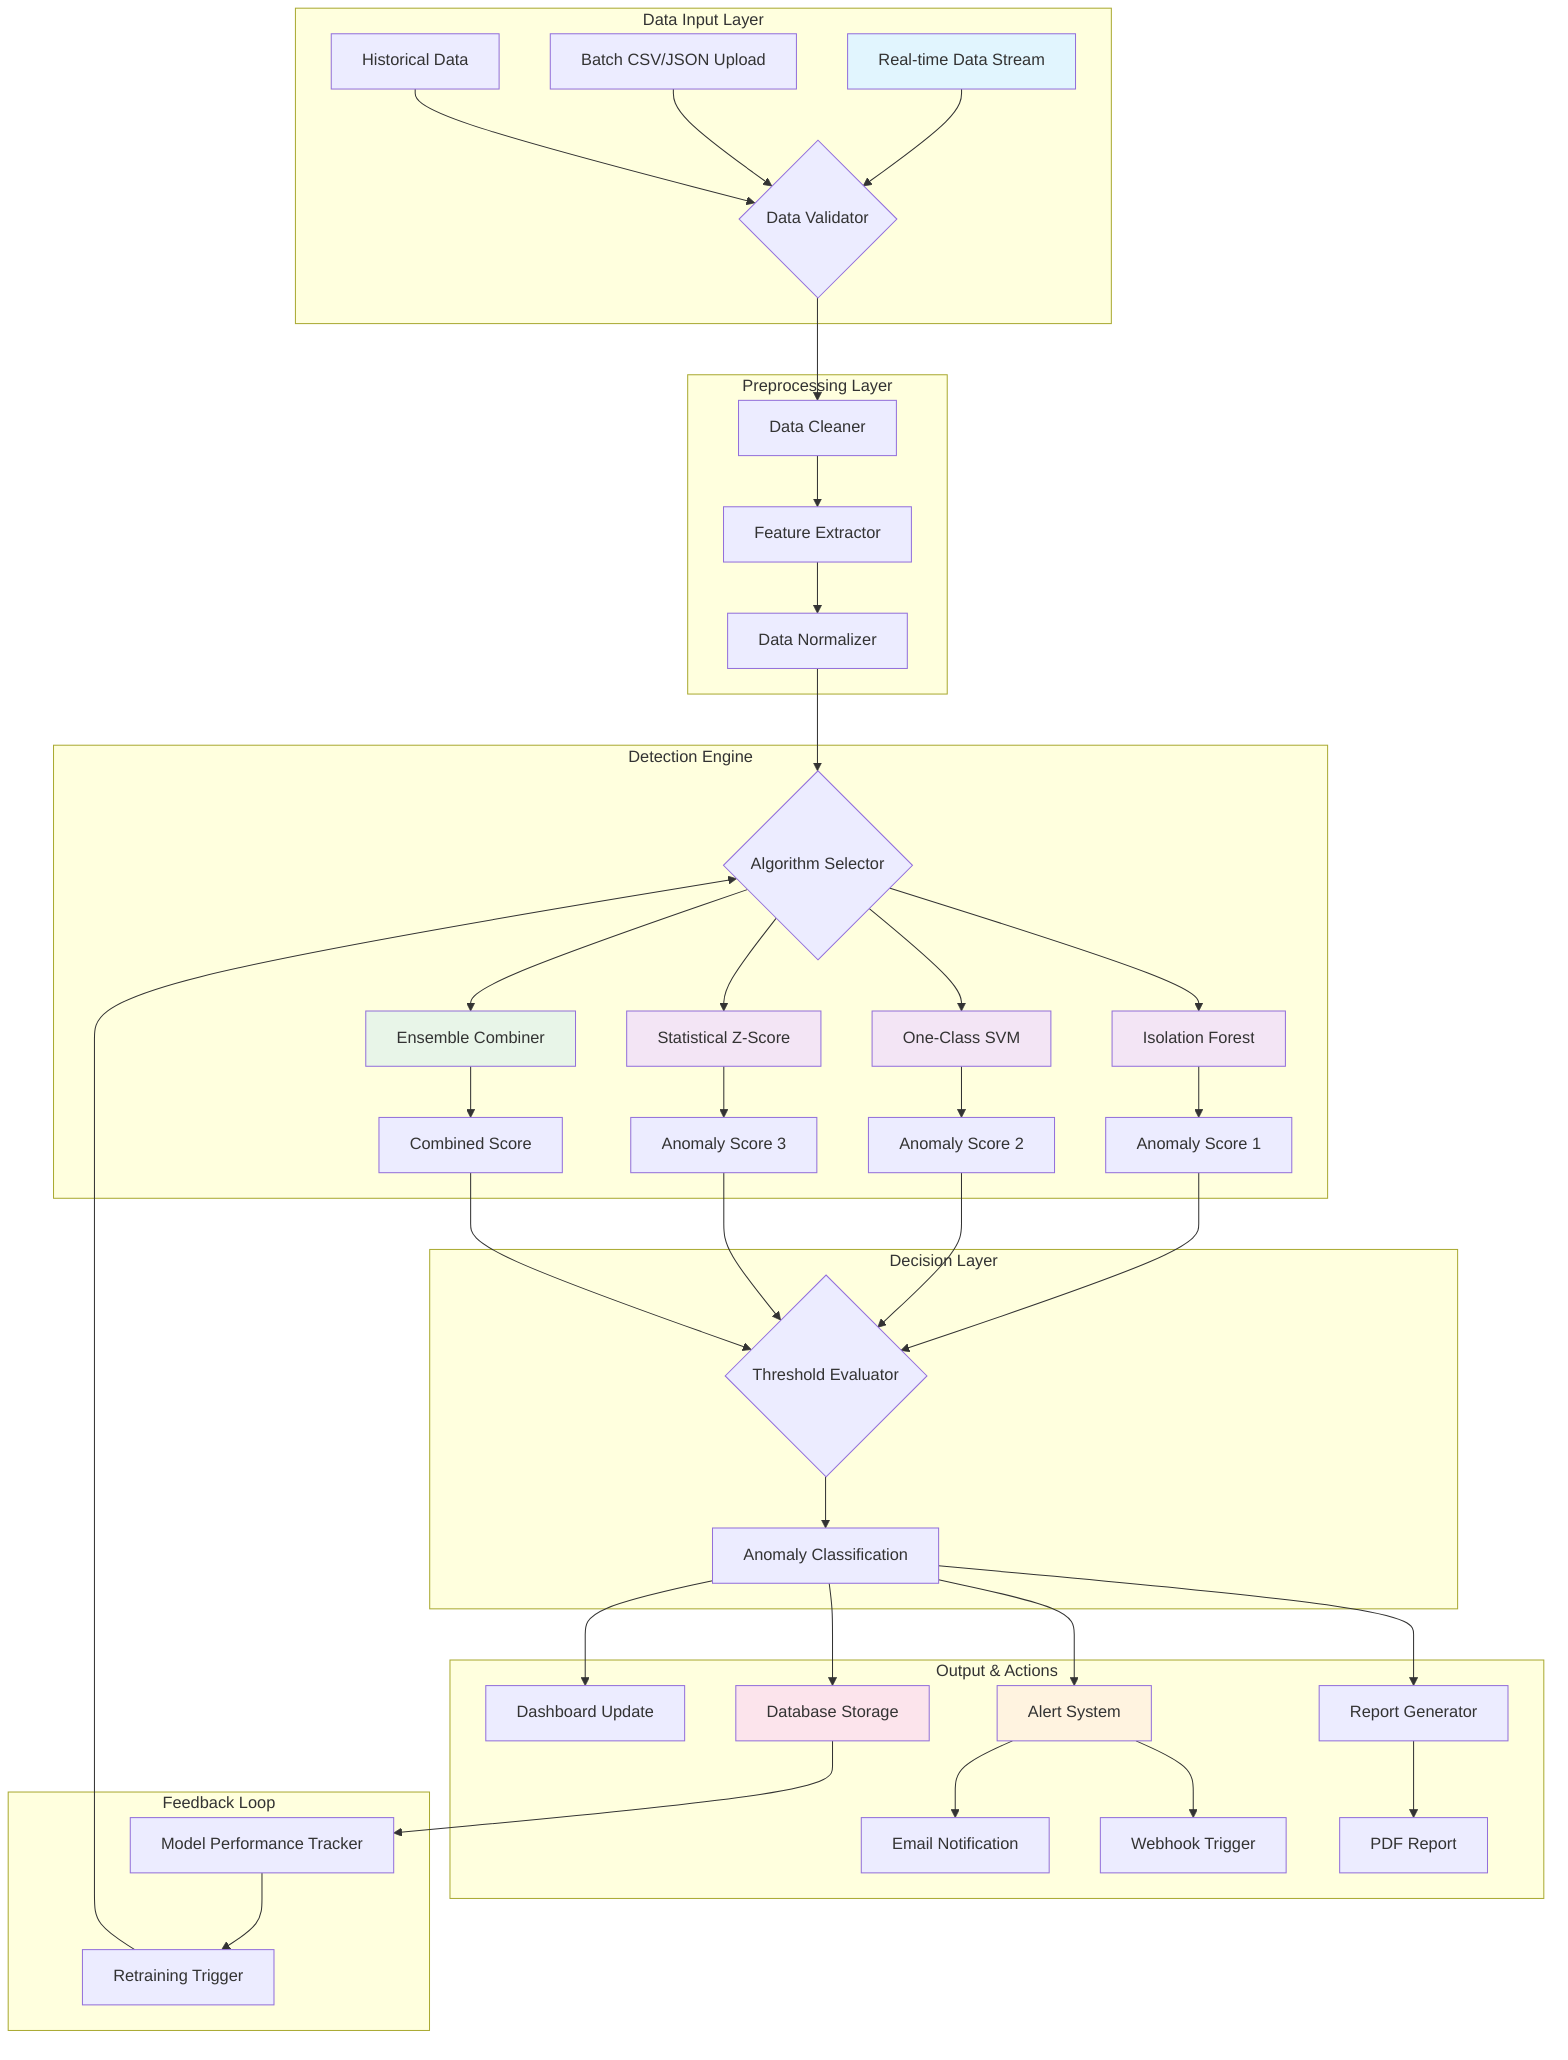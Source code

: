 graph TD
    subgraph "Data Input Layer"
        A[Real-time Data Stream] --> B{Data Validator}
        C[Batch CSV/JSON Upload] --> B
        D[Historical Data] --> B
    end

    subgraph "Preprocessing Layer"
        B --> E[Data Cleaner]
        E --> F[Feature Extractor]
        F --> G[Data Normalizer]
    end

    subgraph "Detection Engine"
        G --> H{Algorithm Selector}
        H --> I[Isolation Forest]
        H --> J[One-Class SVM]
        H --> K[Statistical Z-Score]
        H --> L[Ensemble Combiner]
        
        I --> M[Anomaly Score 1]
        J --> N[Anomaly Score 2]
        K --> O[Anomaly Score 3]
        L --> P[Combined Score]
    end

    subgraph "Decision Layer"
        M --> Q{Threshold Evaluator}
        N --> Q
        O --> Q
        P --> Q
        Q --> R[Anomaly Classification]
    end

    subgraph "Output & Actions"
        R --> S[Dashboard Update]
        R --> T[Alert System]
        R --> U[Database Storage]
        R --> V[Report Generator]
        
        T --> W[Email Notification]
        T --> X[Webhook Trigger]
        V --> Y[PDF Report]
    end

    subgraph "Feedback Loop"
        U --> Z[Model Performance Tracker]
        Z --> AA[Retraining Trigger]
        AA --> H
    end

    style A fill:#e1f5fe
    style I fill:#f3e5f5
    style J fill:#f3e5f5
    style K fill:#f3e5f5
    style L fill:#e8f5e8
    style T fill:#fff3e0
    style U fill:#fce4ec